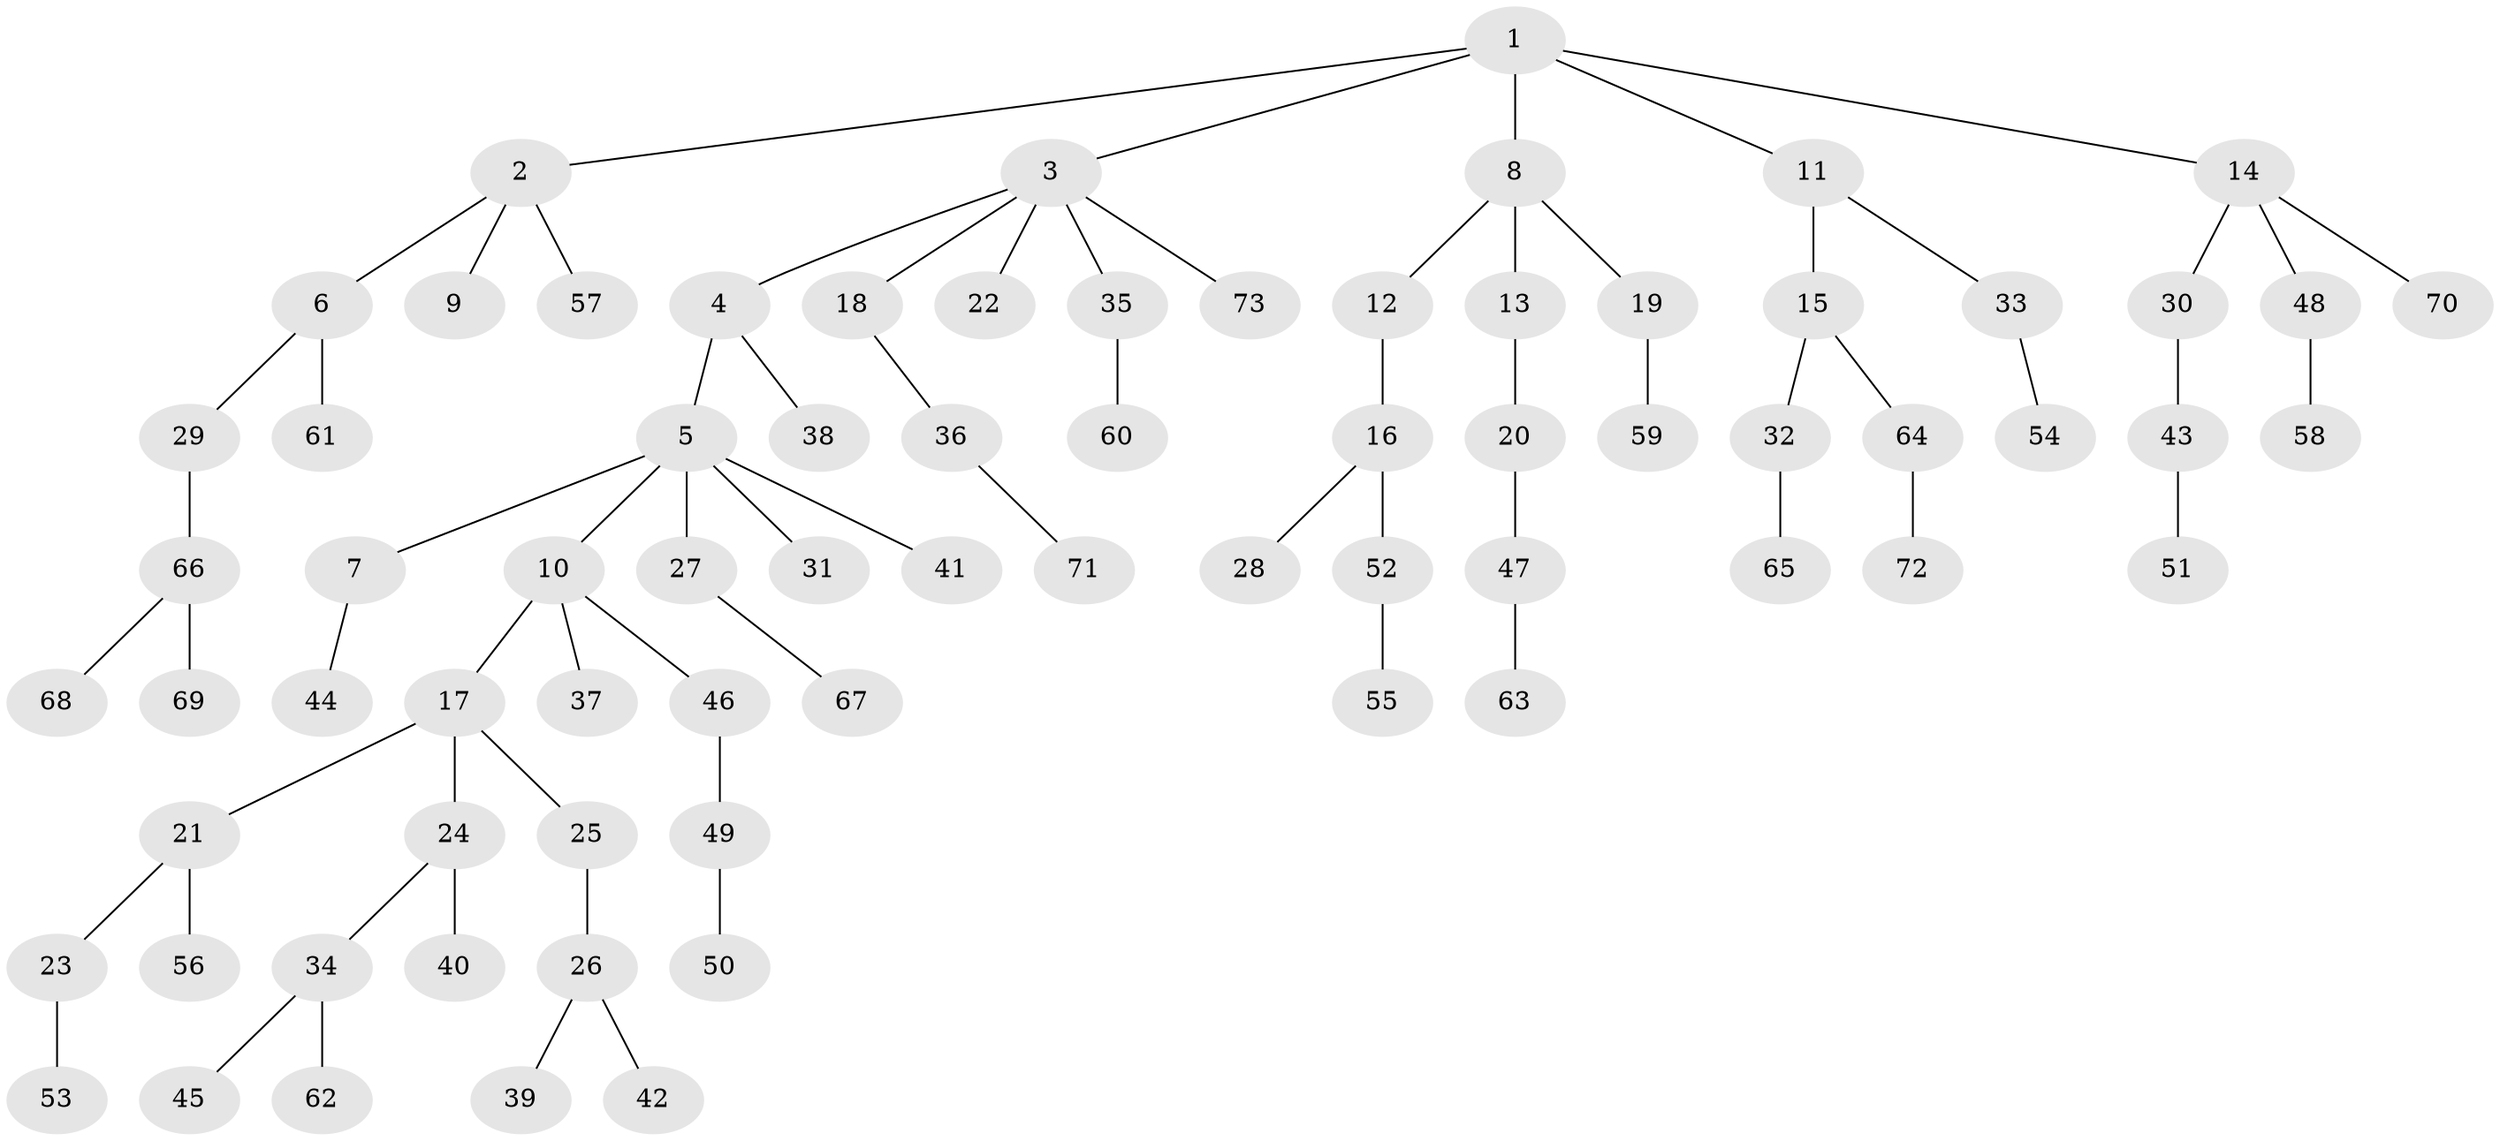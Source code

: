 // coarse degree distribution, {5: 0.06818181818181818, 4: 0.06818181818181818, 3: 0.06818181818181818, 2: 0.3409090909090909, 1: 0.45454545454545453}
// Generated by graph-tools (version 1.1) at 2025/37/03/04/25 23:37:28]
// undirected, 73 vertices, 72 edges
graph export_dot {
  node [color=gray90,style=filled];
  1;
  2;
  3;
  4;
  5;
  6;
  7;
  8;
  9;
  10;
  11;
  12;
  13;
  14;
  15;
  16;
  17;
  18;
  19;
  20;
  21;
  22;
  23;
  24;
  25;
  26;
  27;
  28;
  29;
  30;
  31;
  32;
  33;
  34;
  35;
  36;
  37;
  38;
  39;
  40;
  41;
  42;
  43;
  44;
  45;
  46;
  47;
  48;
  49;
  50;
  51;
  52;
  53;
  54;
  55;
  56;
  57;
  58;
  59;
  60;
  61;
  62;
  63;
  64;
  65;
  66;
  67;
  68;
  69;
  70;
  71;
  72;
  73;
  1 -- 2;
  1 -- 3;
  1 -- 8;
  1 -- 11;
  1 -- 14;
  2 -- 6;
  2 -- 9;
  2 -- 57;
  3 -- 4;
  3 -- 18;
  3 -- 22;
  3 -- 35;
  3 -- 73;
  4 -- 5;
  4 -- 38;
  5 -- 7;
  5 -- 10;
  5 -- 27;
  5 -- 31;
  5 -- 41;
  6 -- 29;
  6 -- 61;
  7 -- 44;
  8 -- 12;
  8 -- 13;
  8 -- 19;
  10 -- 17;
  10 -- 37;
  10 -- 46;
  11 -- 15;
  11 -- 33;
  12 -- 16;
  13 -- 20;
  14 -- 30;
  14 -- 48;
  14 -- 70;
  15 -- 32;
  15 -- 64;
  16 -- 28;
  16 -- 52;
  17 -- 21;
  17 -- 24;
  17 -- 25;
  18 -- 36;
  19 -- 59;
  20 -- 47;
  21 -- 23;
  21 -- 56;
  23 -- 53;
  24 -- 34;
  24 -- 40;
  25 -- 26;
  26 -- 39;
  26 -- 42;
  27 -- 67;
  29 -- 66;
  30 -- 43;
  32 -- 65;
  33 -- 54;
  34 -- 45;
  34 -- 62;
  35 -- 60;
  36 -- 71;
  43 -- 51;
  46 -- 49;
  47 -- 63;
  48 -- 58;
  49 -- 50;
  52 -- 55;
  64 -- 72;
  66 -- 68;
  66 -- 69;
}

